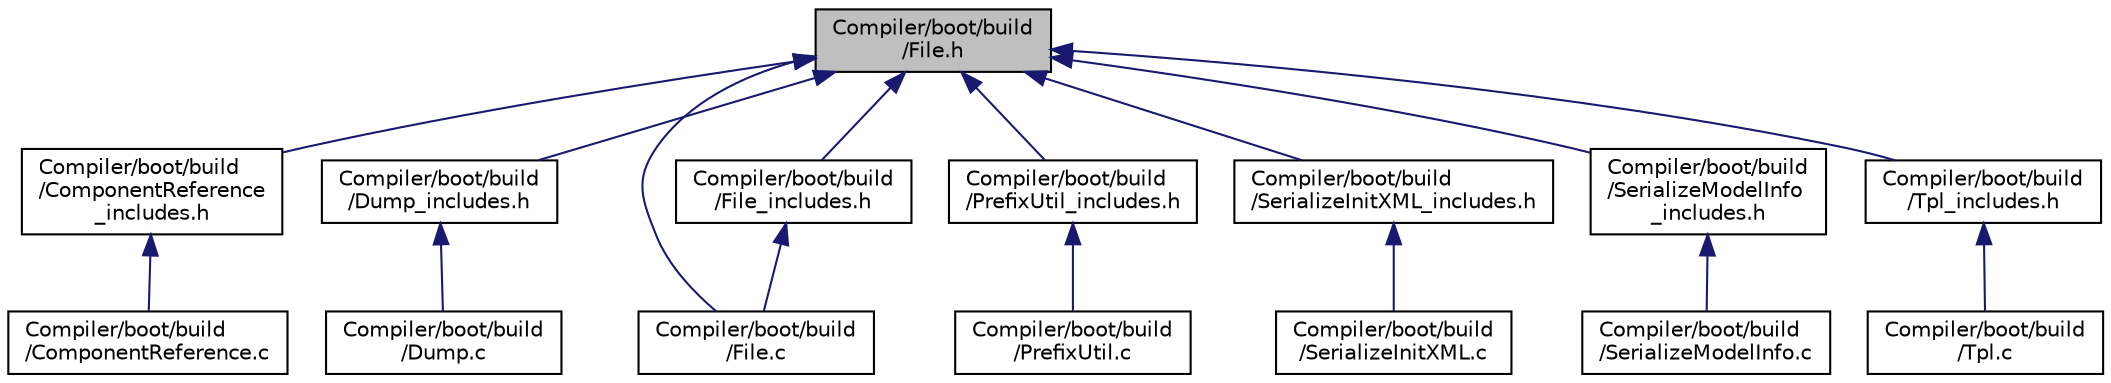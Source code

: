 digraph "Compiler/boot/build/File.h"
{
  edge [fontname="Helvetica",fontsize="10",labelfontname="Helvetica",labelfontsize="10"];
  node [fontname="Helvetica",fontsize="10",shape=record];
  Node6 [label="Compiler/boot/build\l/File.h",height=0.2,width=0.4,color="black", fillcolor="grey75", style="filled", fontcolor="black"];
  Node6 -> Node7 [dir="back",color="midnightblue",fontsize="10",style="solid",fontname="Helvetica"];
  Node7 [label="Compiler/boot/build\l/ComponentReference\l_includes.h",height=0.2,width=0.4,color="black", fillcolor="white", style="filled",URL="$d0/dac/_component_reference__includes_8h.html"];
  Node7 -> Node8 [dir="back",color="midnightblue",fontsize="10",style="solid",fontname="Helvetica"];
  Node8 [label="Compiler/boot/build\l/ComponentReference.c",height=0.2,width=0.4,color="black", fillcolor="white", style="filled",URL="$d9/d14/_component_reference_8c.html"];
  Node6 -> Node9 [dir="back",color="midnightblue",fontsize="10",style="solid",fontname="Helvetica"];
  Node9 [label="Compiler/boot/build\l/Dump_includes.h",height=0.2,width=0.4,color="black", fillcolor="white", style="filled",URL="$d1/dc7/_dump__includes_8h.html"];
  Node9 -> Node10 [dir="back",color="midnightblue",fontsize="10",style="solid",fontname="Helvetica"];
  Node10 [label="Compiler/boot/build\l/Dump.c",height=0.2,width=0.4,color="black", fillcolor="white", style="filled",URL="$d8/d4d/_dump_8c.html"];
  Node6 -> Node11 [dir="back",color="midnightblue",fontsize="10",style="solid",fontname="Helvetica"];
  Node11 [label="Compiler/boot/build\l/File.c",height=0.2,width=0.4,color="black", fillcolor="white", style="filled",URL="$d8/d9c/_file_8c.html"];
  Node6 -> Node12 [dir="back",color="midnightblue",fontsize="10",style="solid",fontname="Helvetica"];
  Node12 [label="Compiler/boot/build\l/File_includes.h",height=0.2,width=0.4,color="black", fillcolor="white", style="filled",URL="$d1/d5f/_file__includes_8h.html"];
  Node12 -> Node11 [dir="back",color="midnightblue",fontsize="10",style="solid",fontname="Helvetica"];
  Node6 -> Node13 [dir="back",color="midnightblue",fontsize="10",style="solid",fontname="Helvetica"];
  Node13 [label="Compiler/boot/build\l/PrefixUtil_includes.h",height=0.2,width=0.4,color="black", fillcolor="white", style="filled",URL="$d6/d1f/_prefix_util__includes_8h.html"];
  Node13 -> Node14 [dir="back",color="midnightblue",fontsize="10",style="solid",fontname="Helvetica"];
  Node14 [label="Compiler/boot/build\l/PrefixUtil.c",height=0.2,width=0.4,color="black", fillcolor="white", style="filled",URL="$d3/dd8/_prefix_util_8c.html"];
  Node6 -> Node15 [dir="back",color="midnightblue",fontsize="10",style="solid",fontname="Helvetica"];
  Node15 [label="Compiler/boot/build\l/SerializeInitXML_includes.h",height=0.2,width=0.4,color="black", fillcolor="white", style="filled",URL="$db/d76/_serialize_init_x_m_l__includes_8h.html"];
  Node15 -> Node16 [dir="back",color="midnightblue",fontsize="10",style="solid",fontname="Helvetica"];
  Node16 [label="Compiler/boot/build\l/SerializeInitXML.c",height=0.2,width=0.4,color="black", fillcolor="white", style="filled",URL="$d1/d5c/_serialize_init_x_m_l_8c.html"];
  Node6 -> Node17 [dir="back",color="midnightblue",fontsize="10",style="solid",fontname="Helvetica"];
  Node17 [label="Compiler/boot/build\l/SerializeModelInfo\l_includes.h",height=0.2,width=0.4,color="black", fillcolor="white", style="filled",URL="$db/daa/_serialize_model_info__includes_8h.html"];
  Node17 -> Node18 [dir="back",color="midnightblue",fontsize="10",style="solid",fontname="Helvetica"];
  Node18 [label="Compiler/boot/build\l/SerializeModelInfo.c",height=0.2,width=0.4,color="black", fillcolor="white", style="filled",URL="$d6/d94/_serialize_model_info_8c.html"];
  Node6 -> Node19 [dir="back",color="midnightblue",fontsize="10",style="solid",fontname="Helvetica"];
  Node19 [label="Compiler/boot/build\l/Tpl_includes.h",height=0.2,width=0.4,color="black", fillcolor="white", style="filled",URL="$d7/df8/_tpl__includes_8h.html"];
  Node19 -> Node20 [dir="back",color="midnightblue",fontsize="10",style="solid",fontname="Helvetica"];
  Node20 [label="Compiler/boot/build\l/Tpl.c",height=0.2,width=0.4,color="black", fillcolor="white", style="filled",URL="$d7/d52/_tpl_8c.html"];
}
